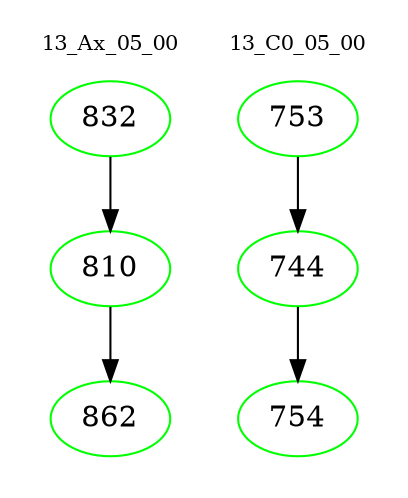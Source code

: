 digraph{
subgraph cluster_0 {
color = white
label = "13_Ax_05_00";
fontsize=10;
T0_832 [label="832", color="green"]
T0_832 -> T0_810 [color="black"]
T0_810 [label="810", color="green"]
T0_810 -> T0_862 [color="black"]
T0_862 [label="862", color="green"]
}
subgraph cluster_1 {
color = white
label = "13_C0_05_00";
fontsize=10;
T1_753 [label="753", color="green"]
T1_753 -> T1_744 [color="black"]
T1_744 [label="744", color="green"]
T1_744 -> T1_754 [color="black"]
T1_754 [label="754", color="green"]
}
}
